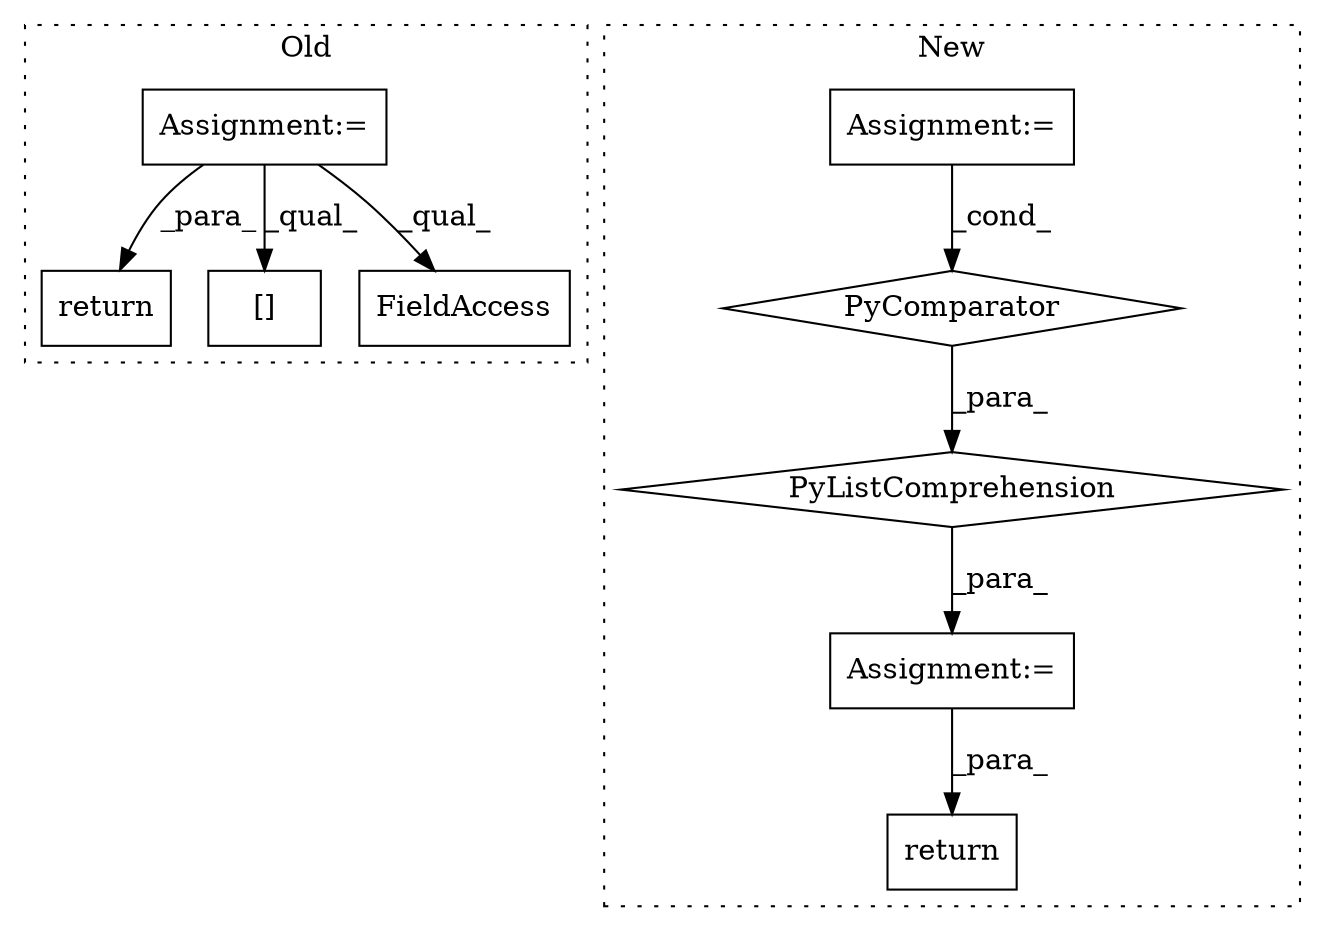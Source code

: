 digraph G {
subgraph cluster0 {
1 [label="return" a="41" s="3737" l="7" shape="box"];
7 [label="Assignment:=" a="7" s="3522" l="1" shape="box"];
8 [label="[]" a="2" s="3768,3801" l="10,1" shape="box"];
9 [label="FieldAccess" a="22" s="3591" l="20" shape="box"];
label = "Old";
style="dotted";
}
subgraph cluster1 {
2 [label="PyComparator" a="113" s="4239" l="24" shape="diamond"];
3 [label="Assignment:=" a="7" s="4239" l="24" shape="box"];
4 [label="return" a="41" s="4697" l="7" shape="box"];
5 [label="PyListComprehension" a="109" s="4432" l="127" shape="diamond"];
6 [label="Assignment:=" a="7" s="4567" l="1" shape="box"];
label = "New";
style="dotted";
}
2 -> 5 [label="_para_"];
3 -> 2 [label="_cond_"];
5 -> 6 [label="_para_"];
6 -> 4 [label="_para_"];
7 -> 9 [label="_qual_"];
7 -> 8 [label="_qual_"];
7 -> 1 [label="_para_"];
}